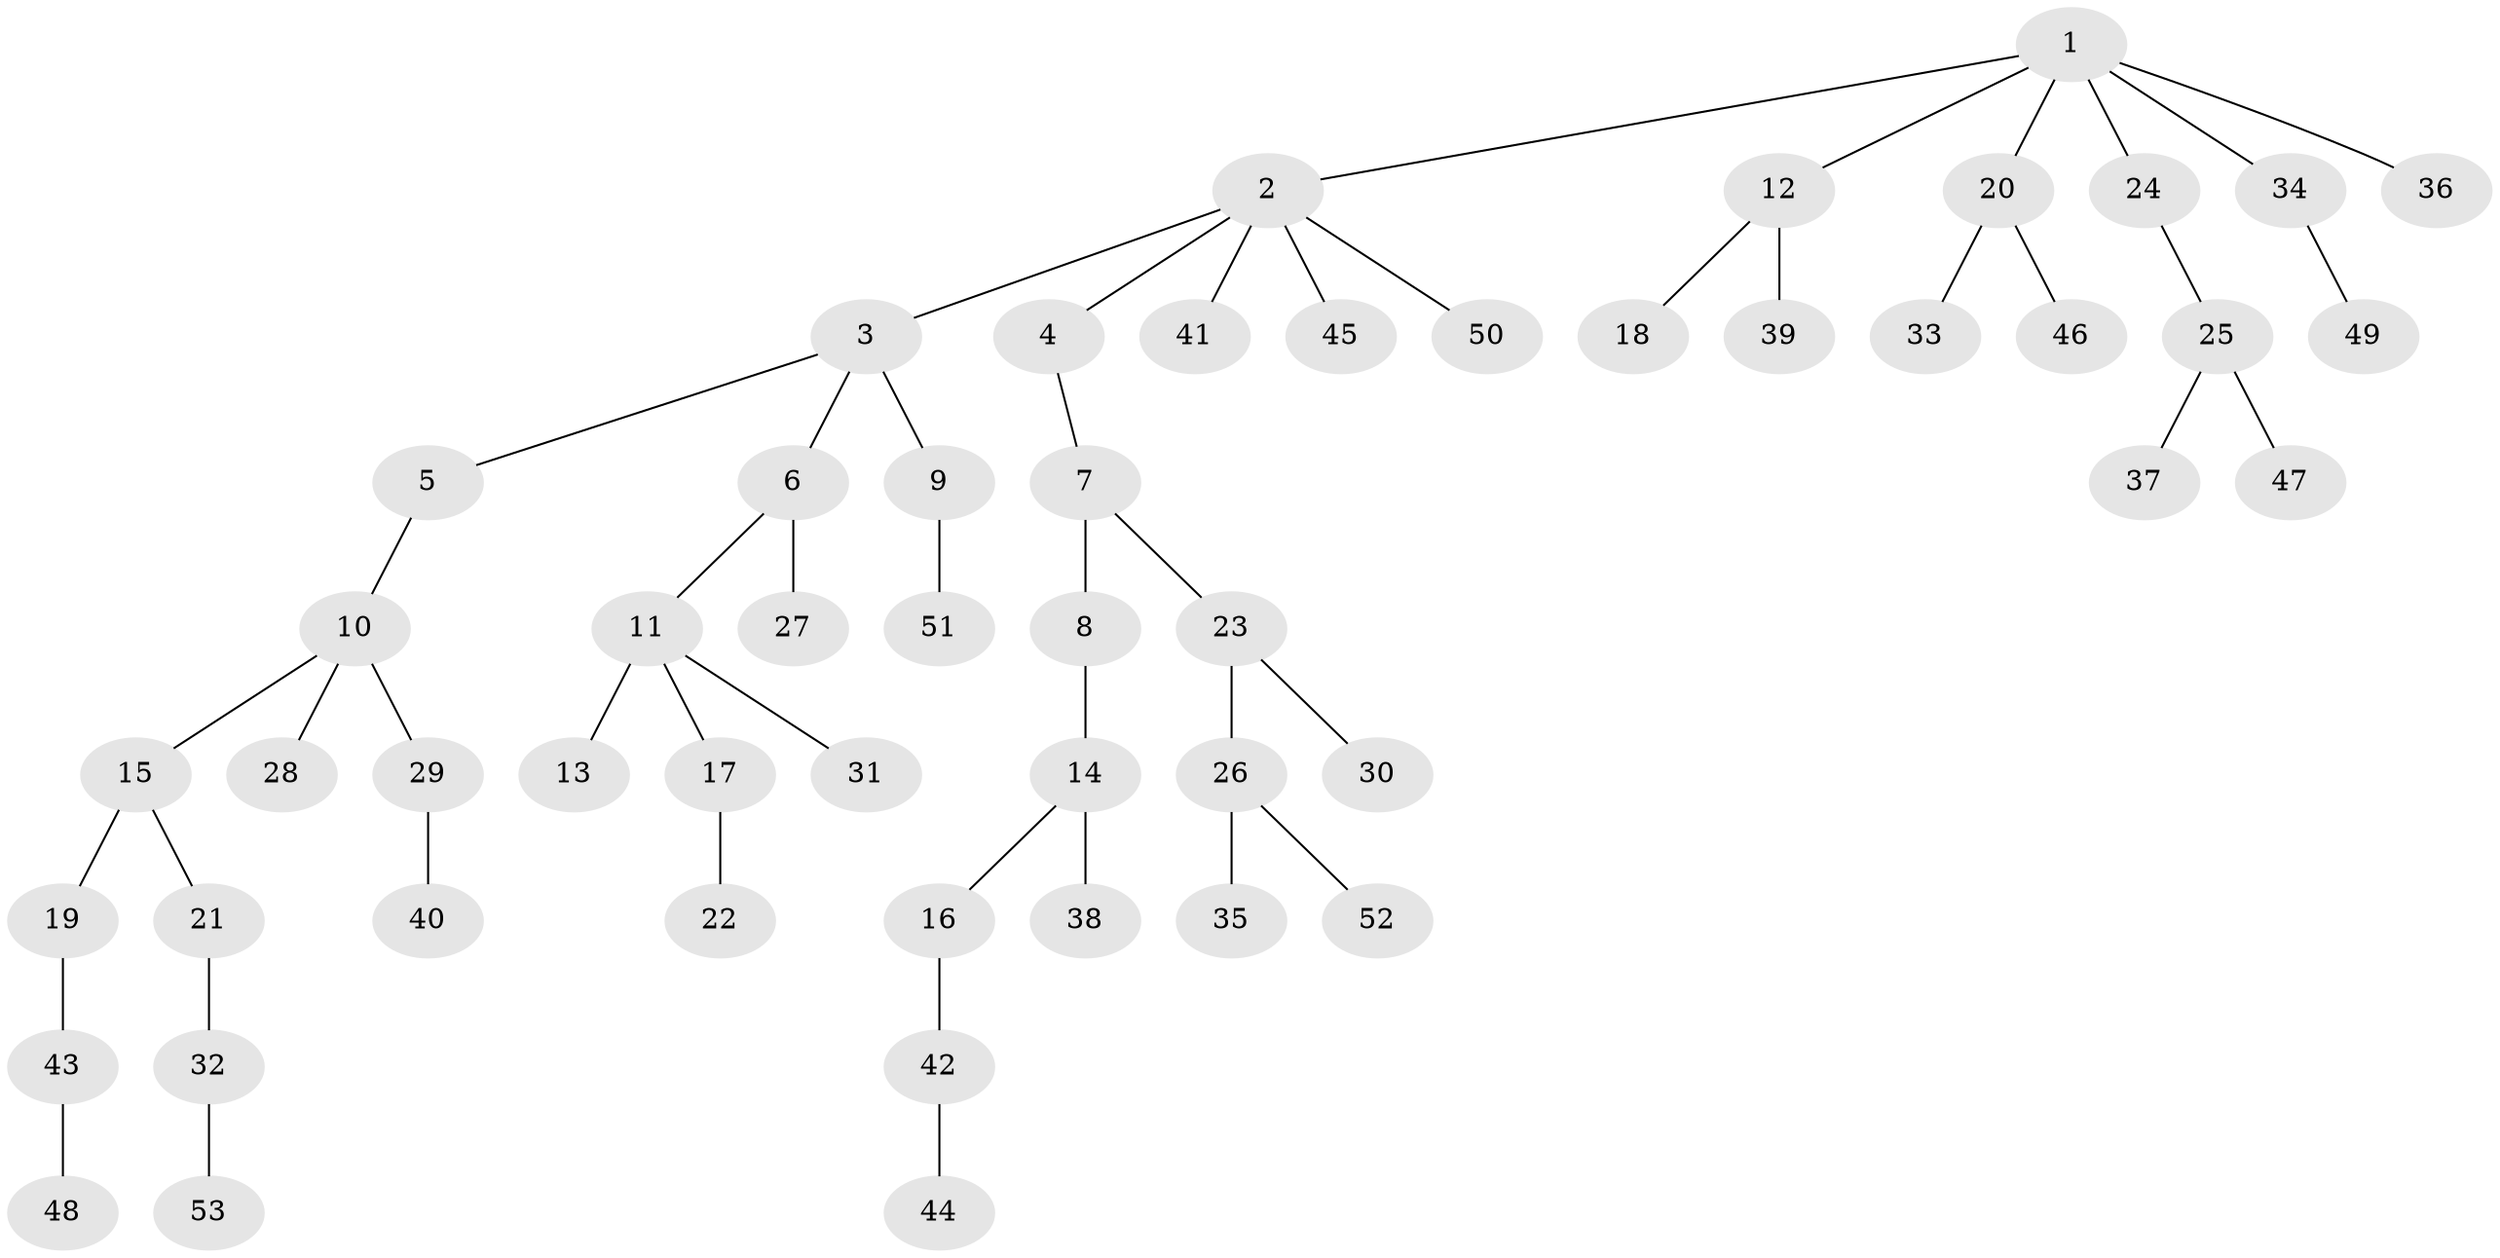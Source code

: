 // Generated by graph-tools (version 1.1) at 2025/11/02/27/25 16:11:28]
// undirected, 53 vertices, 52 edges
graph export_dot {
graph [start="1"]
  node [color=gray90,style=filled];
  1;
  2;
  3;
  4;
  5;
  6;
  7;
  8;
  9;
  10;
  11;
  12;
  13;
  14;
  15;
  16;
  17;
  18;
  19;
  20;
  21;
  22;
  23;
  24;
  25;
  26;
  27;
  28;
  29;
  30;
  31;
  32;
  33;
  34;
  35;
  36;
  37;
  38;
  39;
  40;
  41;
  42;
  43;
  44;
  45;
  46;
  47;
  48;
  49;
  50;
  51;
  52;
  53;
  1 -- 2;
  1 -- 12;
  1 -- 20;
  1 -- 24;
  1 -- 34;
  1 -- 36;
  2 -- 3;
  2 -- 4;
  2 -- 41;
  2 -- 45;
  2 -- 50;
  3 -- 5;
  3 -- 6;
  3 -- 9;
  4 -- 7;
  5 -- 10;
  6 -- 11;
  6 -- 27;
  7 -- 8;
  7 -- 23;
  8 -- 14;
  9 -- 51;
  10 -- 15;
  10 -- 28;
  10 -- 29;
  11 -- 13;
  11 -- 17;
  11 -- 31;
  12 -- 18;
  12 -- 39;
  14 -- 16;
  14 -- 38;
  15 -- 19;
  15 -- 21;
  16 -- 42;
  17 -- 22;
  19 -- 43;
  20 -- 33;
  20 -- 46;
  21 -- 32;
  23 -- 26;
  23 -- 30;
  24 -- 25;
  25 -- 37;
  25 -- 47;
  26 -- 35;
  26 -- 52;
  29 -- 40;
  32 -- 53;
  34 -- 49;
  42 -- 44;
  43 -- 48;
}
